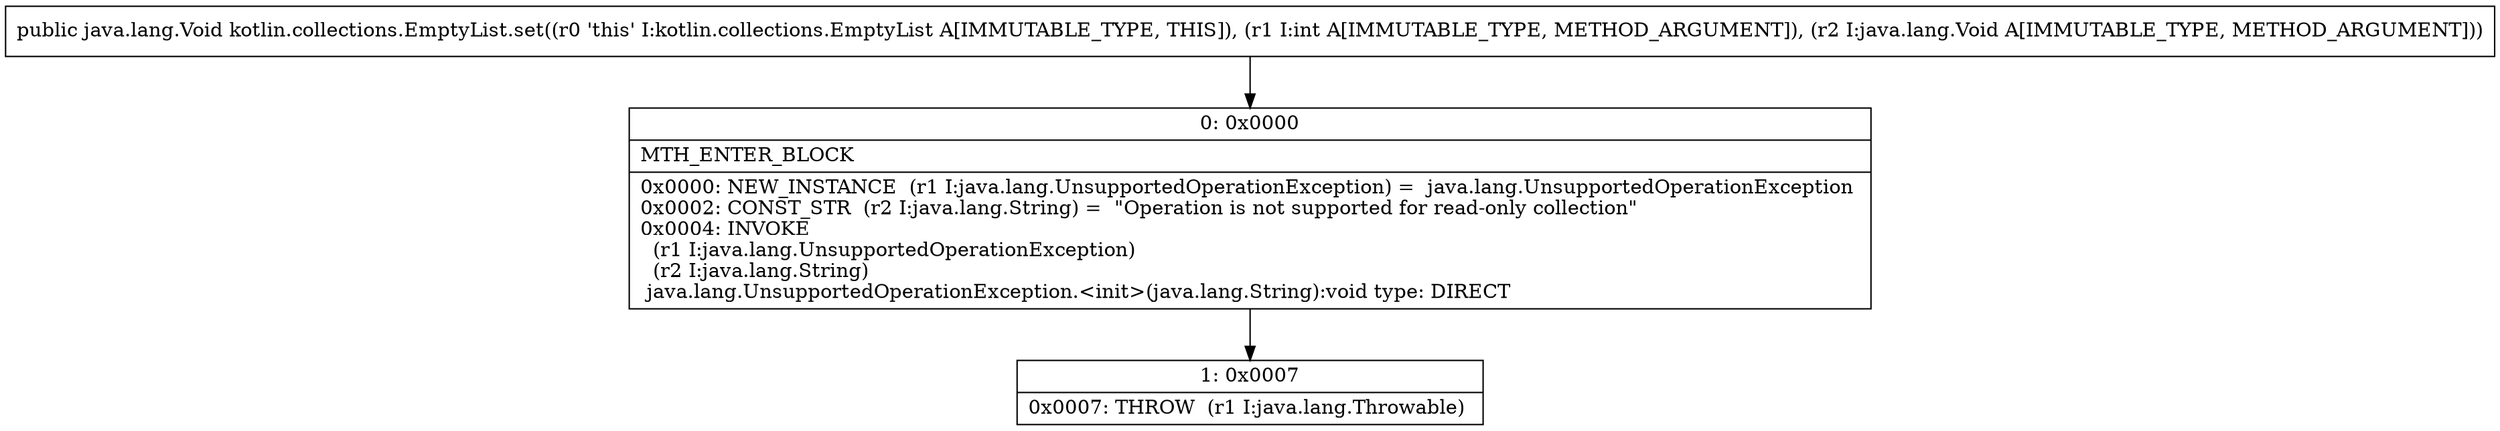 digraph "CFG forkotlin.collections.EmptyList.set(ILjava\/lang\/Void;)Ljava\/lang\/Void;" {
Node_0 [shape=record,label="{0\:\ 0x0000|MTH_ENTER_BLOCK\l|0x0000: NEW_INSTANCE  (r1 I:java.lang.UnsupportedOperationException) =  java.lang.UnsupportedOperationException \l0x0002: CONST_STR  (r2 I:java.lang.String) =  \"Operation is not supported for read\-only collection\" \l0x0004: INVOKE  \l  (r1 I:java.lang.UnsupportedOperationException)\l  (r2 I:java.lang.String)\l java.lang.UnsupportedOperationException.\<init\>(java.lang.String):void type: DIRECT \l}"];
Node_1 [shape=record,label="{1\:\ 0x0007|0x0007: THROW  (r1 I:java.lang.Throwable) \l}"];
MethodNode[shape=record,label="{public java.lang.Void kotlin.collections.EmptyList.set((r0 'this' I:kotlin.collections.EmptyList A[IMMUTABLE_TYPE, THIS]), (r1 I:int A[IMMUTABLE_TYPE, METHOD_ARGUMENT]), (r2 I:java.lang.Void A[IMMUTABLE_TYPE, METHOD_ARGUMENT])) }"];
MethodNode -> Node_0;
Node_0 -> Node_1;
}

